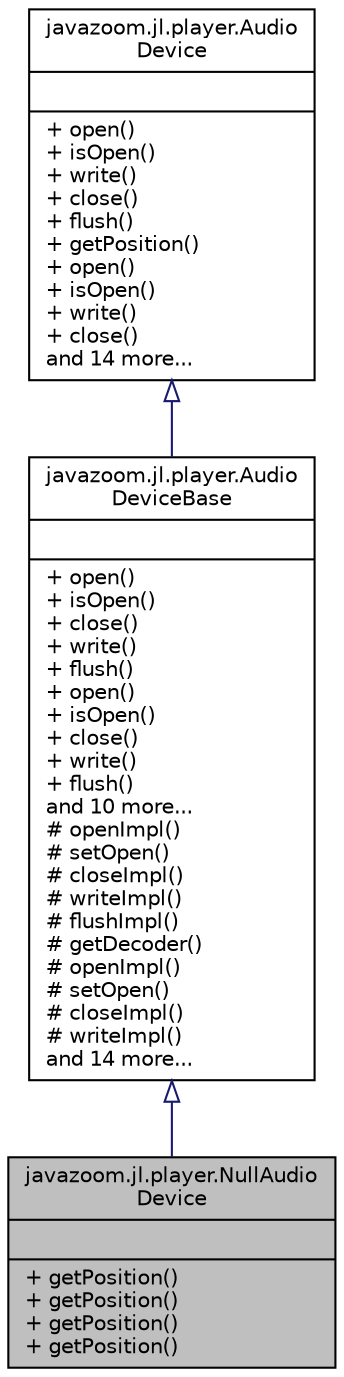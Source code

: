 digraph "javazoom.jl.player.NullAudioDevice"
{
 // LATEX_PDF_SIZE
  edge [fontname="Helvetica",fontsize="10",labelfontname="Helvetica",labelfontsize="10"];
  node [fontname="Helvetica",fontsize="10",shape=record];
  Node1 [label="{javazoom.jl.player.NullAudio\lDevice\n||+ getPosition()\l+ getPosition()\l+ getPosition()\l+ getPosition()\l}",height=0.2,width=0.4,color="black", fillcolor="grey75", style="filled", fontcolor="black",tooltip=" "];
  Node2 -> Node1 [dir="back",color="midnightblue",fontsize="10",style="solid",arrowtail="onormal",fontname="Helvetica"];
  Node2 [label="{javazoom.jl.player.Audio\lDeviceBase\n||+ open()\l+ isOpen()\l+ close()\l+ write()\l+ flush()\l+ open()\l+ isOpen()\l+ close()\l+ write()\l+ flush()\land 10 more...\l# openImpl()\l# setOpen()\l# closeImpl()\l# writeImpl()\l# flushImpl()\l# getDecoder()\l# openImpl()\l# setOpen()\l# closeImpl()\l# writeImpl()\land 14 more...\l}",height=0.2,width=0.4,color="black", fillcolor="white", style="filled",URL="$classjavazoom_1_1jl_1_1player_1_1_audio_device_base.html",tooltip=" "];
  Node3 -> Node2 [dir="back",color="midnightblue",fontsize="10",style="solid",arrowtail="onormal",fontname="Helvetica"];
  Node3 [label="{javazoom.jl.player.Audio\lDevice\n||+ open()\l+ isOpen()\l+ write()\l+ close()\l+ flush()\l+ getPosition()\l+ open()\l+ isOpen()\l+ write()\l+ close()\land 14 more...\l}",height=0.2,width=0.4,color="black", fillcolor="white", style="filled",URL="$interfacejavazoom_1_1jl_1_1player_1_1_audio_device.html",tooltip=" "];
}
